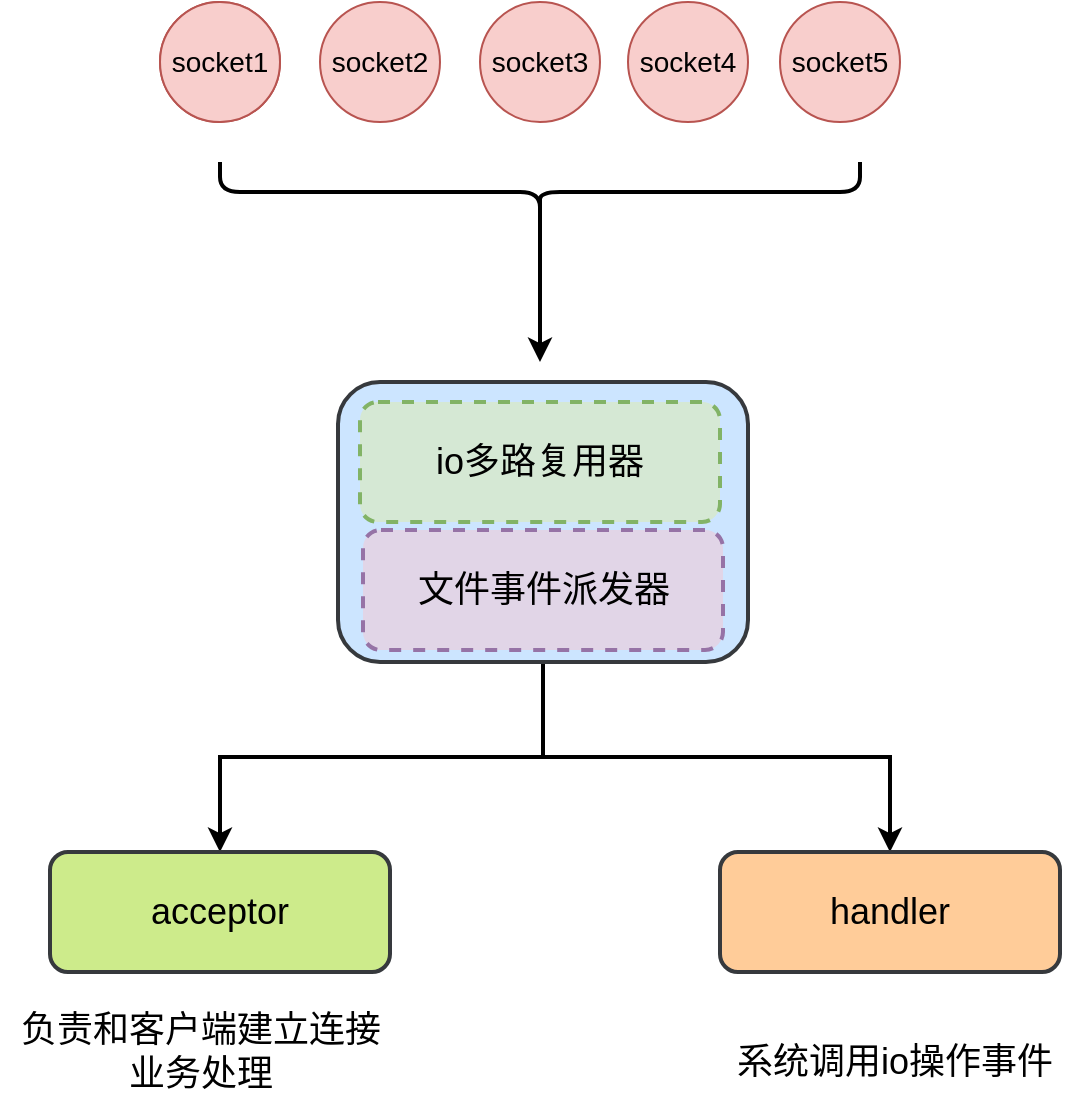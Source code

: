 <mxfile version="15.6.5" type="github">
  <diagram id="cEOK3jMGZeHYLs-aAo8m" name="第 1 页">
    <mxGraphModel dx="1186" dy="694" grid="1" gridSize="10" guides="1" tooltips="1" connect="1" arrows="1" fold="1" page="1" pageScale="1" pageWidth="827" pageHeight="1169" math="0" shadow="0">
      <root>
        <mxCell id="0" />
        <mxCell id="1" parent="0" />
        <mxCell id="fW5pa93kXFS0rrpcE8qi-2" value="&lt;font style=&quot;font-size: 14px&quot;&gt;socket1&lt;/font&gt;" style="ellipse;whiteSpace=wrap;html=1;strokeColor=#b85450;fillColor=#f8cecc;fontColor=default;" parent="1" vertex="1">
          <mxGeometry x="210" y="160" width="60" height="60" as="geometry" />
        </mxCell>
        <mxCell id="fW5pa93kXFS0rrpcE8qi-3" value="&lt;font style=&quot;font-size: 14px&quot;&gt;socket1&lt;/font&gt;" style="ellipse;whiteSpace=wrap;html=1;strokeColor=#b85450;fillColor=#f8cecc;fontColor=default;" parent="1" vertex="1">
          <mxGeometry x="210" y="160" width="60" height="60" as="geometry" />
        </mxCell>
        <mxCell id="fW5pa93kXFS0rrpcE8qi-4" value="&lt;font style=&quot;font-size: 14px&quot;&gt;socket3&lt;/font&gt;" style="ellipse;whiteSpace=wrap;html=1;strokeColor=#b85450;fillColor=#f8cecc;fontColor=default;" parent="1" vertex="1">
          <mxGeometry x="370" y="160" width="60" height="60" as="geometry" />
        </mxCell>
        <mxCell id="fW5pa93kXFS0rrpcE8qi-5" value="&lt;font style=&quot;font-size: 14px&quot;&gt;socket2&lt;/font&gt;" style="ellipse;whiteSpace=wrap;html=1;strokeColor=#b85450;fillColor=#f8cecc;fontColor=default;" parent="1" vertex="1">
          <mxGeometry x="290" y="160" width="60" height="60" as="geometry" />
        </mxCell>
        <mxCell id="fW5pa93kXFS0rrpcE8qi-6" value="&lt;font style=&quot;font-size: 14px&quot;&gt;socket4&lt;/font&gt;" style="ellipse;whiteSpace=wrap;html=1;strokeColor=#b85450;fillColor=#f8cecc;fontColor=default;" parent="1" vertex="1">
          <mxGeometry x="444" y="160" width="60" height="60" as="geometry" />
        </mxCell>
        <mxCell id="fW5pa93kXFS0rrpcE8qi-7" value="&lt;font style=&quot;font-size: 14px&quot;&gt;socket5&lt;/font&gt;" style="ellipse;whiteSpace=wrap;html=1;strokeColor=#b85450;fillColor=#f8cecc;fontColor=default;" parent="1" vertex="1">
          <mxGeometry x="520" y="160" width="60" height="60" as="geometry" />
        </mxCell>
        <mxCell id="G9LNy2P2knxjmVSAaNNS-1" style="edgeStyle=orthogonalEdgeStyle;rounded=0;orthogonalLoop=1;jettySize=auto;html=1;exitX=0.1;exitY=0.5;exitDx=0;exitDy=0;exitPerimeter=0;labelBackgroundColor=default;fontSize=18;fontColor=default;strokeColor=default;strokeWidth=2;" edge="1" parent="1" source="fW5pa93kXFS0rrpcE8qi-9">
          <mxGeometry relative="1" as="geometry">
            <mxPoint x="400" y="340" as="targetPoint" />
          </mxGeometry>
        </mxCell>
        <mxCell id="fW5pa93kXFS0rrpcE8qi-9" value="" style="shape=curlyBracket;whiteSpace=wrap;html=1;rounded=1;fontSize=14;fontColor=default;strokeColor=default;fillColor=default;rotation=-90;strokeWidth=2;" parent="1" vertex="1">
          <mxGeometry x="385" y="95" width="30" height="320" as="geometry" />
        </mxCell>
        <mxCell id="fW5pa93kXFS0rrpcE8qi-16" style="edgeStyle=orthogonalEdgeStyle;rounded=0;orthogonalLoop=1;jettySize=auto;html=1;exitX=0.5;exitY=1;exitDx=0;exitDy=0;labelBackgroundColor=default;fontSize=18;fontColor=default;strokeColor=default;strokeWidth=2;" parent="1" source="fW5pa93kXFS0rrpcE8qi-10" target="fW5pa93kXFS0rrpcE8qi-14" edge="1">
          <mxGeometry relative="1" as="geometry" />
        </mxCell>
        <mxCell id="fW5pa93kXFS0rrpcE8qi-17" style="edgeStyle=orthogonalEdgeStyle;rounded=0;orthogonalLoop=1;jettySize=auto;html=1;exitX=0.5;exitY=1;exitDx=0;exitDy=0;entryX=0.5;entryY=0;entryDx=0;entryDy=0;labelBackgroundColor=default;fontSize=18;fontColor=default;strokeColor=default;strokeWidth=2;" parent="1" source="fW5pa93kXFS0rrpcE8qi-10" target="fW5pa93kXFS0rrpcE8qi-15" edge="1">
          <mxGeometry relative="1" as="geometry" />
        </mxCell>
        <mxCell id="fW5pa93kXFS0rrpcE8qi-10" value="" style="rounded=1;whiteSpace=wrap;html=1;fontSize=14;strokeColor=#36393d;strokeWidth=2;fillColor=#cce5ff;fontColor=default;" parent="1" vertex="1">
          <mxGeometry x="299" y="350" width="205" height="140" as="geometry" />
        </mxCell>
        <mxCell id="fW5pa93kXFS0rrpcE8qi-11" value="&lt;font style=&quot;font-size: 18px&quot;&gt;io多路复用器&lt;/font&gt;" style="rounded=1;whiteSpace=wrap;html=1;fontSize=14;strokeColor=#82b366;strokeWidth=2;fillColor=#d5e8d4;fontColor=default;dashed=1;" parent="1" vertex="1">
          <mxGeometry x="310" y="360" width="180" height="60" as="geometry" />
        </mxCell>
        <mxCell id="fW5pa93kXFS0rrpcE8qi-12" value="&lt;font style=&quot;font-size: 18px&quot;&gt;文件事件派发器&lt;/font&gt;" style="rounded=1;whiteSpace=wrap;html=1;fontSize=14;strokeColor=#9673a6;strokeWidth=2;fillColor=#e1d5e7;fontColor=default;dashed=1;" parent="1" vertex="1">
          <mxGeometry x="311.5" y="424" width="180" height="60" as="geometry" />
        </mxCell>
        <mxCell id="fW5pa93kXFS0rrpcE8qi-14" value="acceptor" style="rounded=1;whiteSpace=wrap;html=1;fontSize=18;strokeColor=#36393d;strokeWidth=2;fillColor=#cdeb8b;fontColor=default;" parent="1" vertex="1">
          <mxGeometry x="155" y="585" width="170" height="60" as="geometry" />
        </mxCell>
        <mxCell id="fW5pa93kXFS0rrpcE8qi-15" value="handler" style="rounded=1;whiteSpace=wrap;html=1;fontSize=18;strokeColor=#36393d;strokeWidth=2;fillColor=#ffcc99;fontColor=default;" parent="1" vertex="1">
          <mxGeometry x="490" y="585" width="170" height="60" as="geometry" />
        </mxCell>
        <mxCell id="fW5pa93kXFS0rrpcE8qi-18" value="系统调用io操作事件" style="text;html=1;align=center;verticalAlign=middle;resizable=0;points=[];autosize=1;strokeColor=none;fillColor=none;fontSize=18;fontColor=default;" parent="1" vertex="1">
          <mxGeometry x="491.5" y="675" width="170" height="30" as="geometry" />
        </mxCell>
        <mxCell id="fW5pa93kXFS0rrpcE8qi-19" value="负责和客户端建立连接&lt;br&gt;业务处理" style="text;html=1;align=center;verticalAlign=middle;resizable=0;points=[];autosize=1;strokeColor=none;fillColor=none;fontSize=18;fontColor=default;" parent="1" vertex="1">
          <mxGeometry x="130" y="660" width="200" height="50" as="geometry" />
        </mxCell>
      </root>
    </mxGraphModel>
  </diagram>
</mxfile>
